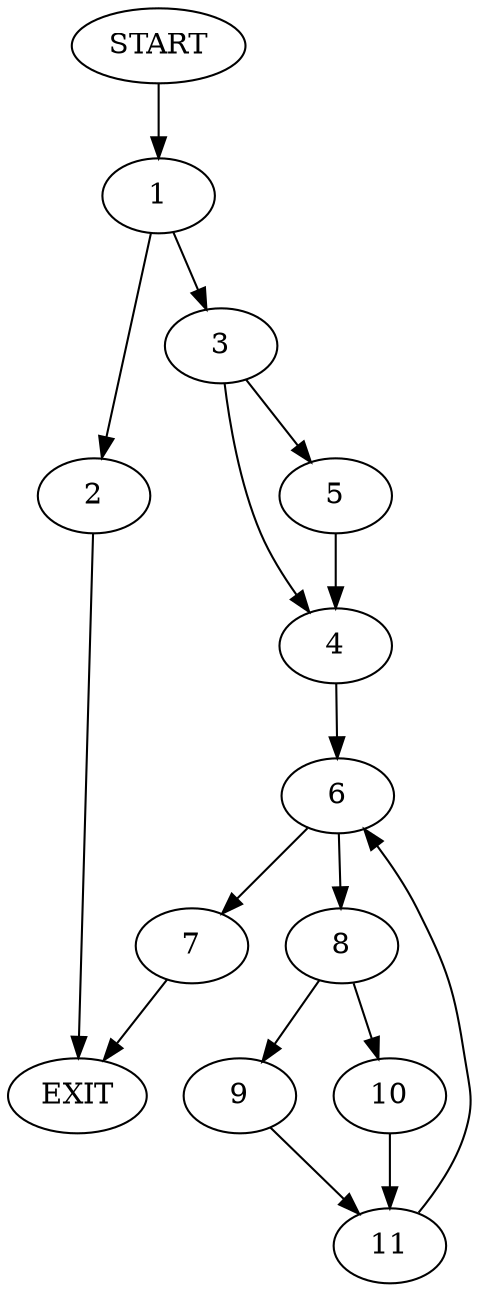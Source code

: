 digraph {
0 [label="START"]
12 [label="EXIT"]
0 -> 1
1 -> 2
1 -> 3
2 -> 12
3 -> 4
3 -> 5
4 -> 6
5 -> 4
6 -> 7
6 -> 8
8 -> 9
8 -> 10
7 -> 12
9 -> 11
10 -> 11
11 -> 6
}
